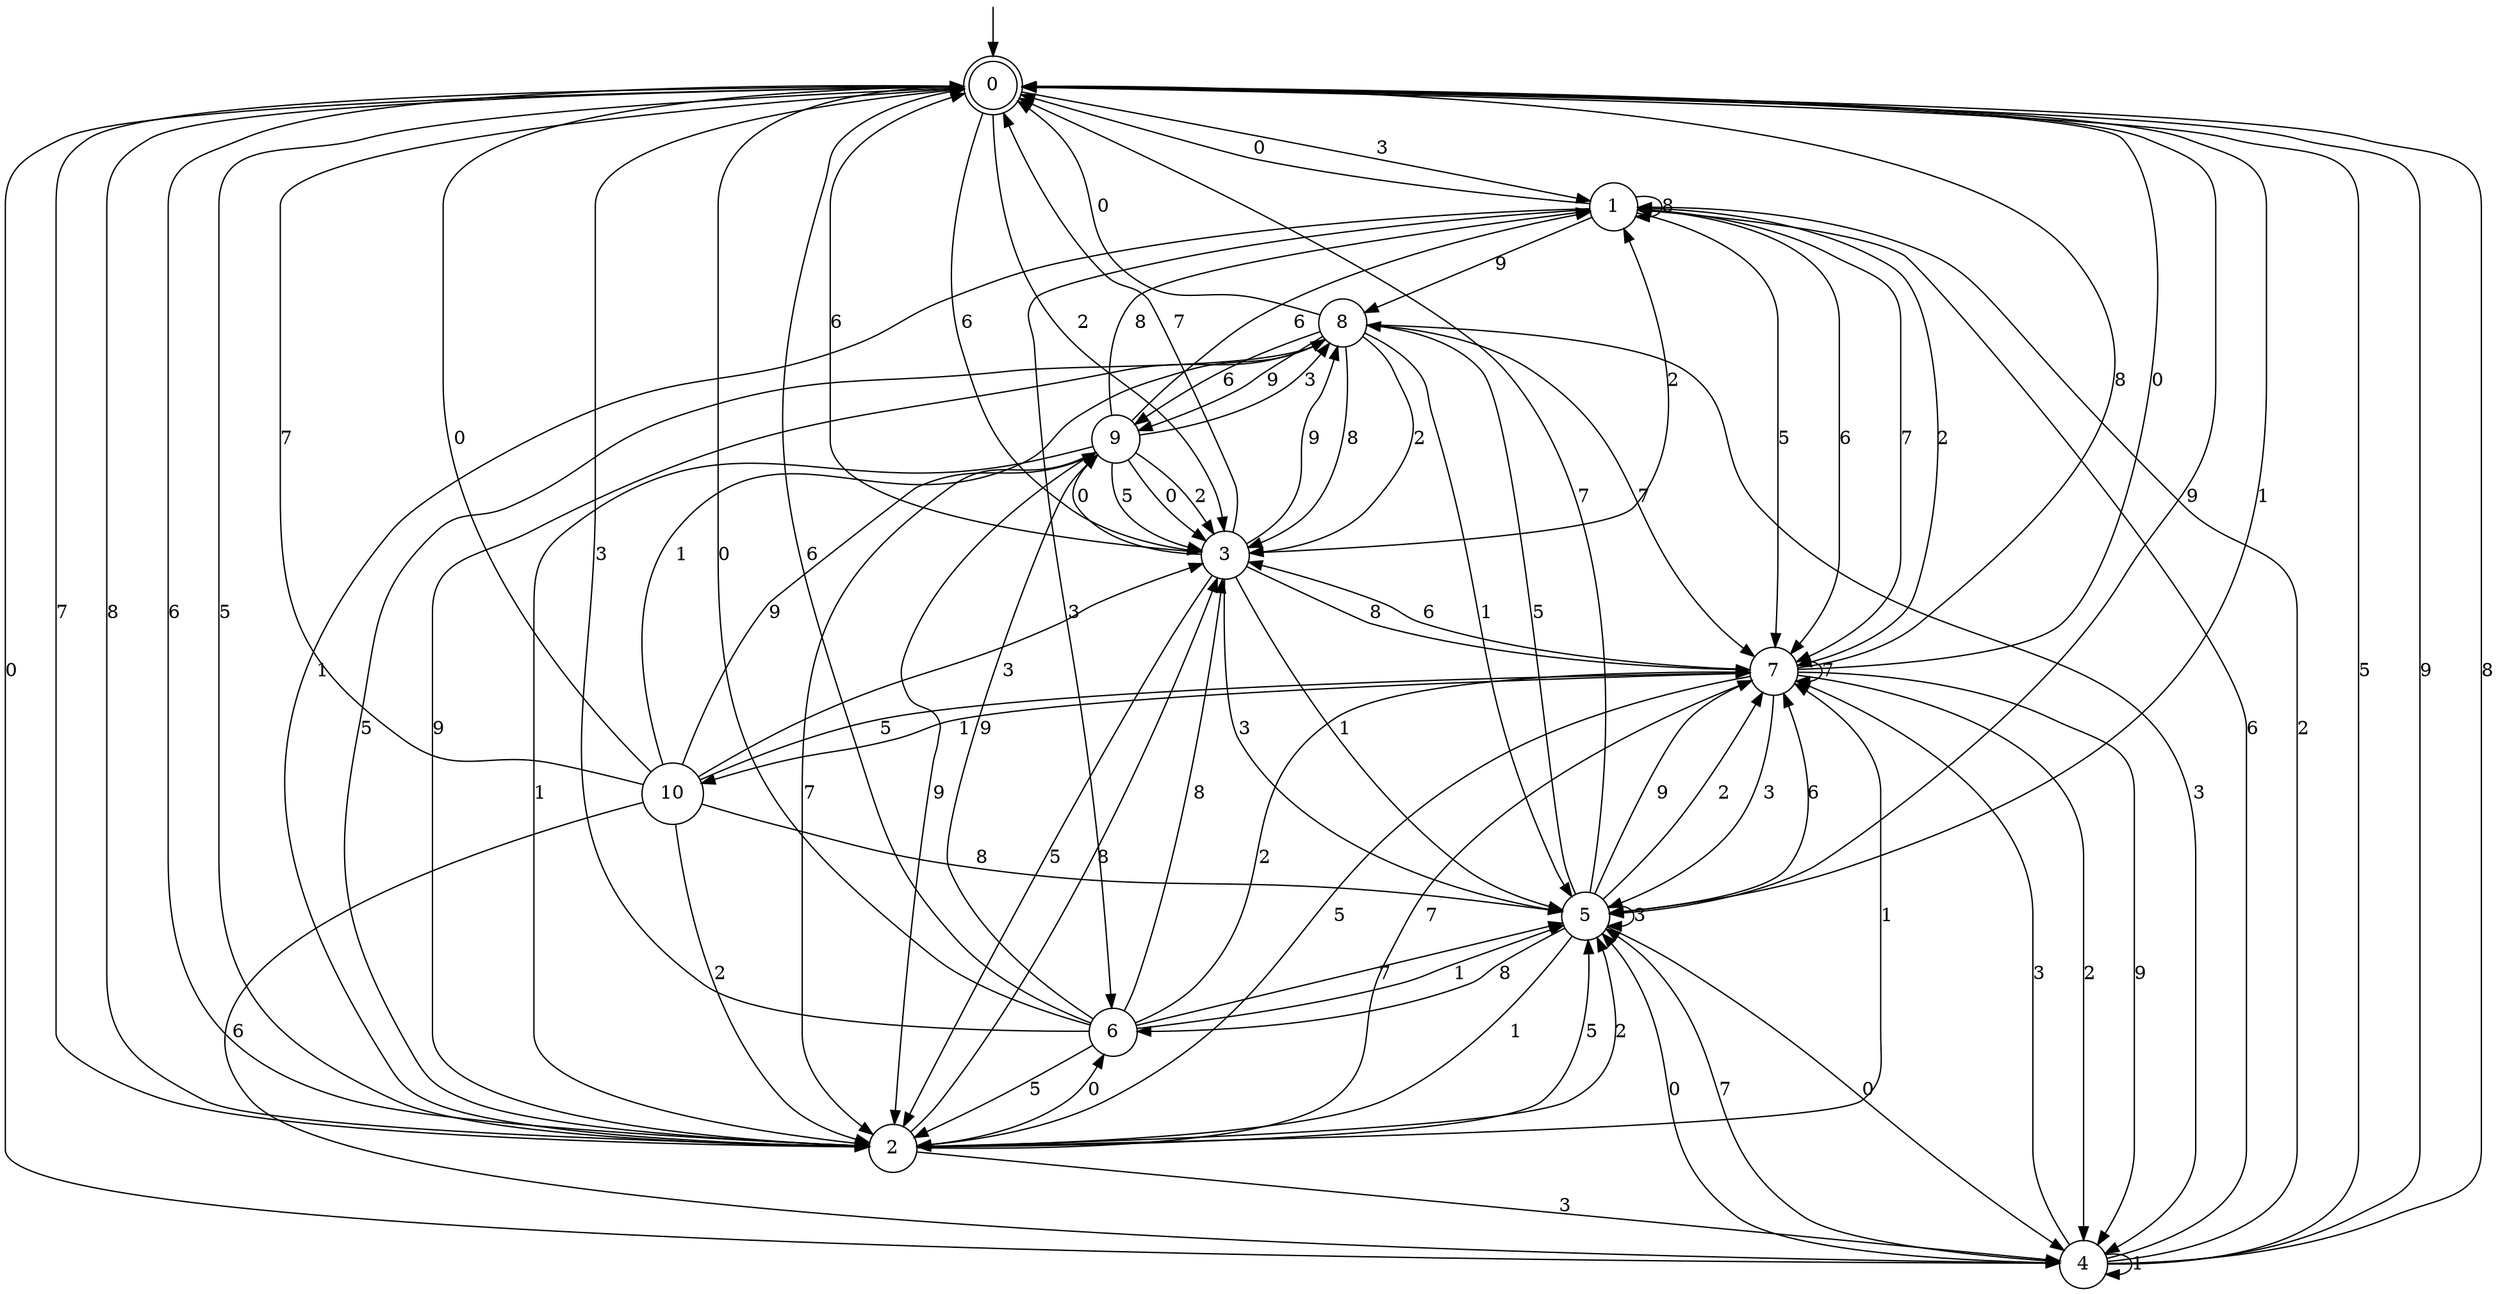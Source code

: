 digraph g {

	s0 [shape="doublecircle" label="0"];
	s1 [shape="circle" label="1"];
	s2 [shape="circle" label="2"];
	s3 [shape="circle" label="3"];
	s4 [shape="circle" label="4"];
	s5 [shape="circle" label="5"];
	s6 [shape="circle" label="6"];
	s7 [shape="circle" label="7"];
	s8 [shape="circle" label="8"];
	s9 [shape="circle" label="9"];
	s10 [shape="circle" label="10"];
	s0 -> s1 [label="3"];
	s0 -> s2 [label="5"];
	s0 -> s3 [label="6"];
	s0 -> s4 [label="0"];
	s0 -> s2 [label="7"];
	s0 -> s5 [label="9"];
	s0 -> s5 [label="1"];
	s0 -> s3 [label="2"];
	s0 -> s2 [label="8"];
	s1 -> s6 [label="3"];
	s1 -> s7 [label="5"];
	s1 -> s7 [label="6"];
	s1 -> s0 [label="0"];
	s1 -> s7 [label="7"];
	s1 -> s8 [label="9"];
	s1 -> s2 [label="1"];
	s1 -> s7 [label="2"];
	s1 -> s1 [label="8"];
	s2 -> s4 [label="3"];
	s2 -> s5 [label="5"];
	s2 -> s0 [label="6"];
	s2 -> s6 [label="0"];
	s2 -> s7 [label="7"];
	s2 -> s8 [label="9"];
	s2 -> s7 [label="1"];
	s2 -> s5 [label="2"];
	s2 -> s3 [label="8"];
	s3 -> s5 [label="3"];
	s3 -> s2 [label="5"];
	s3 -> s0 [label="6"];
	s3 -> s9 [label="0"];
	s3 -> s0 [label="7"];
	s3 -> s8 [label="9"];
	s3 -> s5 [label="1"];
	s3 -> s1 [label="2"];
	s3 -> s7 [label="8"];
	s4 -> s7 [label="3"];
	s4 -> s0 [label="5"];
	s4 -> s1 [label="6"];
	s4 -> s5 [label="0"];
	s4 -> s5 [label="7"];
	s4 -> s0 [label="9"];
	s4 -> s4 [label="1"];
	s4 -> s1 [label="2"];
	s4 -> s0 [label="8"];
	s5 -> s5 [label="3"];
	s5 -> s8 [label="5"];
	s5 -> s7 [label="6"];
	s5 -> s4 [label="0"];
	s5 -> s0 [label="7"];
	s5 -> s7 [label="9"];
	s5 -> s2 [label="1"];
	s5 -> s7 [label="2"];
	s5 -> s6 [label="8"];
	s6 -> s0 [label="3"];
	s6 -> s2 [label="5"];
	s6 -> s0 [label="6"];
	s6 -> s0 [label="0"];
	s6 -> s5 [label="7"];
	s6 -> s9 [label="9"];
	s6 -> s5 [label="1"];
	s6 -> s7 [label="2"];
	s6 -> s3 [label="8"];
	s7 -> s5 [label="3"];
	s7 -> s2 [label="5"];
	s7 -> s3 [label="6"];
	s7 -> s0 [label="0"];
	s7 -> s7 [label="7"];
	s7 -> s4 [label="9"];
	s7 -> s10 [label="1"];
	s7 -> s4 [label="2"];
	s7 -> s0 [label="8"];
	s8 -> s4 [label="3"];
	s8 -> s2 [label="5"];
	s8 -> s9 [label="6"];
	s8 -> s0 [label="0"];
	s8 -> s7 [label="7"];
	s8 -> s9 [label="9"];
	s8 -> s5 [label="1"];
	s8 -> s3 [label="2"];
	s8 -> s3 [label="8"];
	s9 -> s8 [label="3"];
	s9 -> s3 [label="5"];
	s9 -> s1 [label="6"];
	s9 -> s3 [label="0"];
	s9 -> s2 [label="7"];
	s9 -> s2 [label="9"];
	s9 -> s2 [label="1"];
	s9 -> s3 [label="2"];
	s9 -> s1 [label="8"];
	s10 -> s3 [label="3"];
	s10 -> s7 [label="5"];
	s10 -> s4 [label="6"];
	s10 -> s0 [label="0"];
	s10 -> s0 [label="7"];
	s10 -> s9 [label="9"];
	s10 -> s8 [label="1"];
	s10 -> s2 [label="2"];
	s10 -> s5 [label="8"];

__start0 [label="" shape="none" width="0" height="0"];
__start0 -> s0;

}
